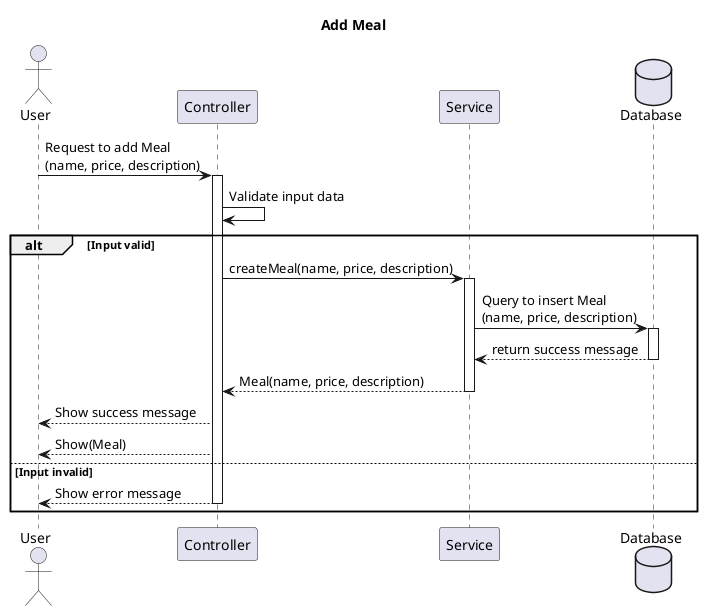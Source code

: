 @startuml
title Add Meal
actor User as u
participant Controller as ctrl
participant Service as sv
database Database as db 

u -> ctrl: Request to add Meal \n(name, price, description)
activate ctrl
ctrl -> ctrl: Validate input data
alt Input valid
    ctrl -> sv: createMeal(name, price, description)
    activate sv
    sv -> db: Query to insert Meal\n(name, price, description)
    activate db
    db --> sv: return success message
    deactivate db
    sv --> ctrl: Meal(name, price, description)
    deactivate sv
    ctrl --> u: Show success message
    ctrl-->u: Show(Meal)
else Input invalid
    ctrl --> u: Show error message
    deactivate ctrl
end
@enduml